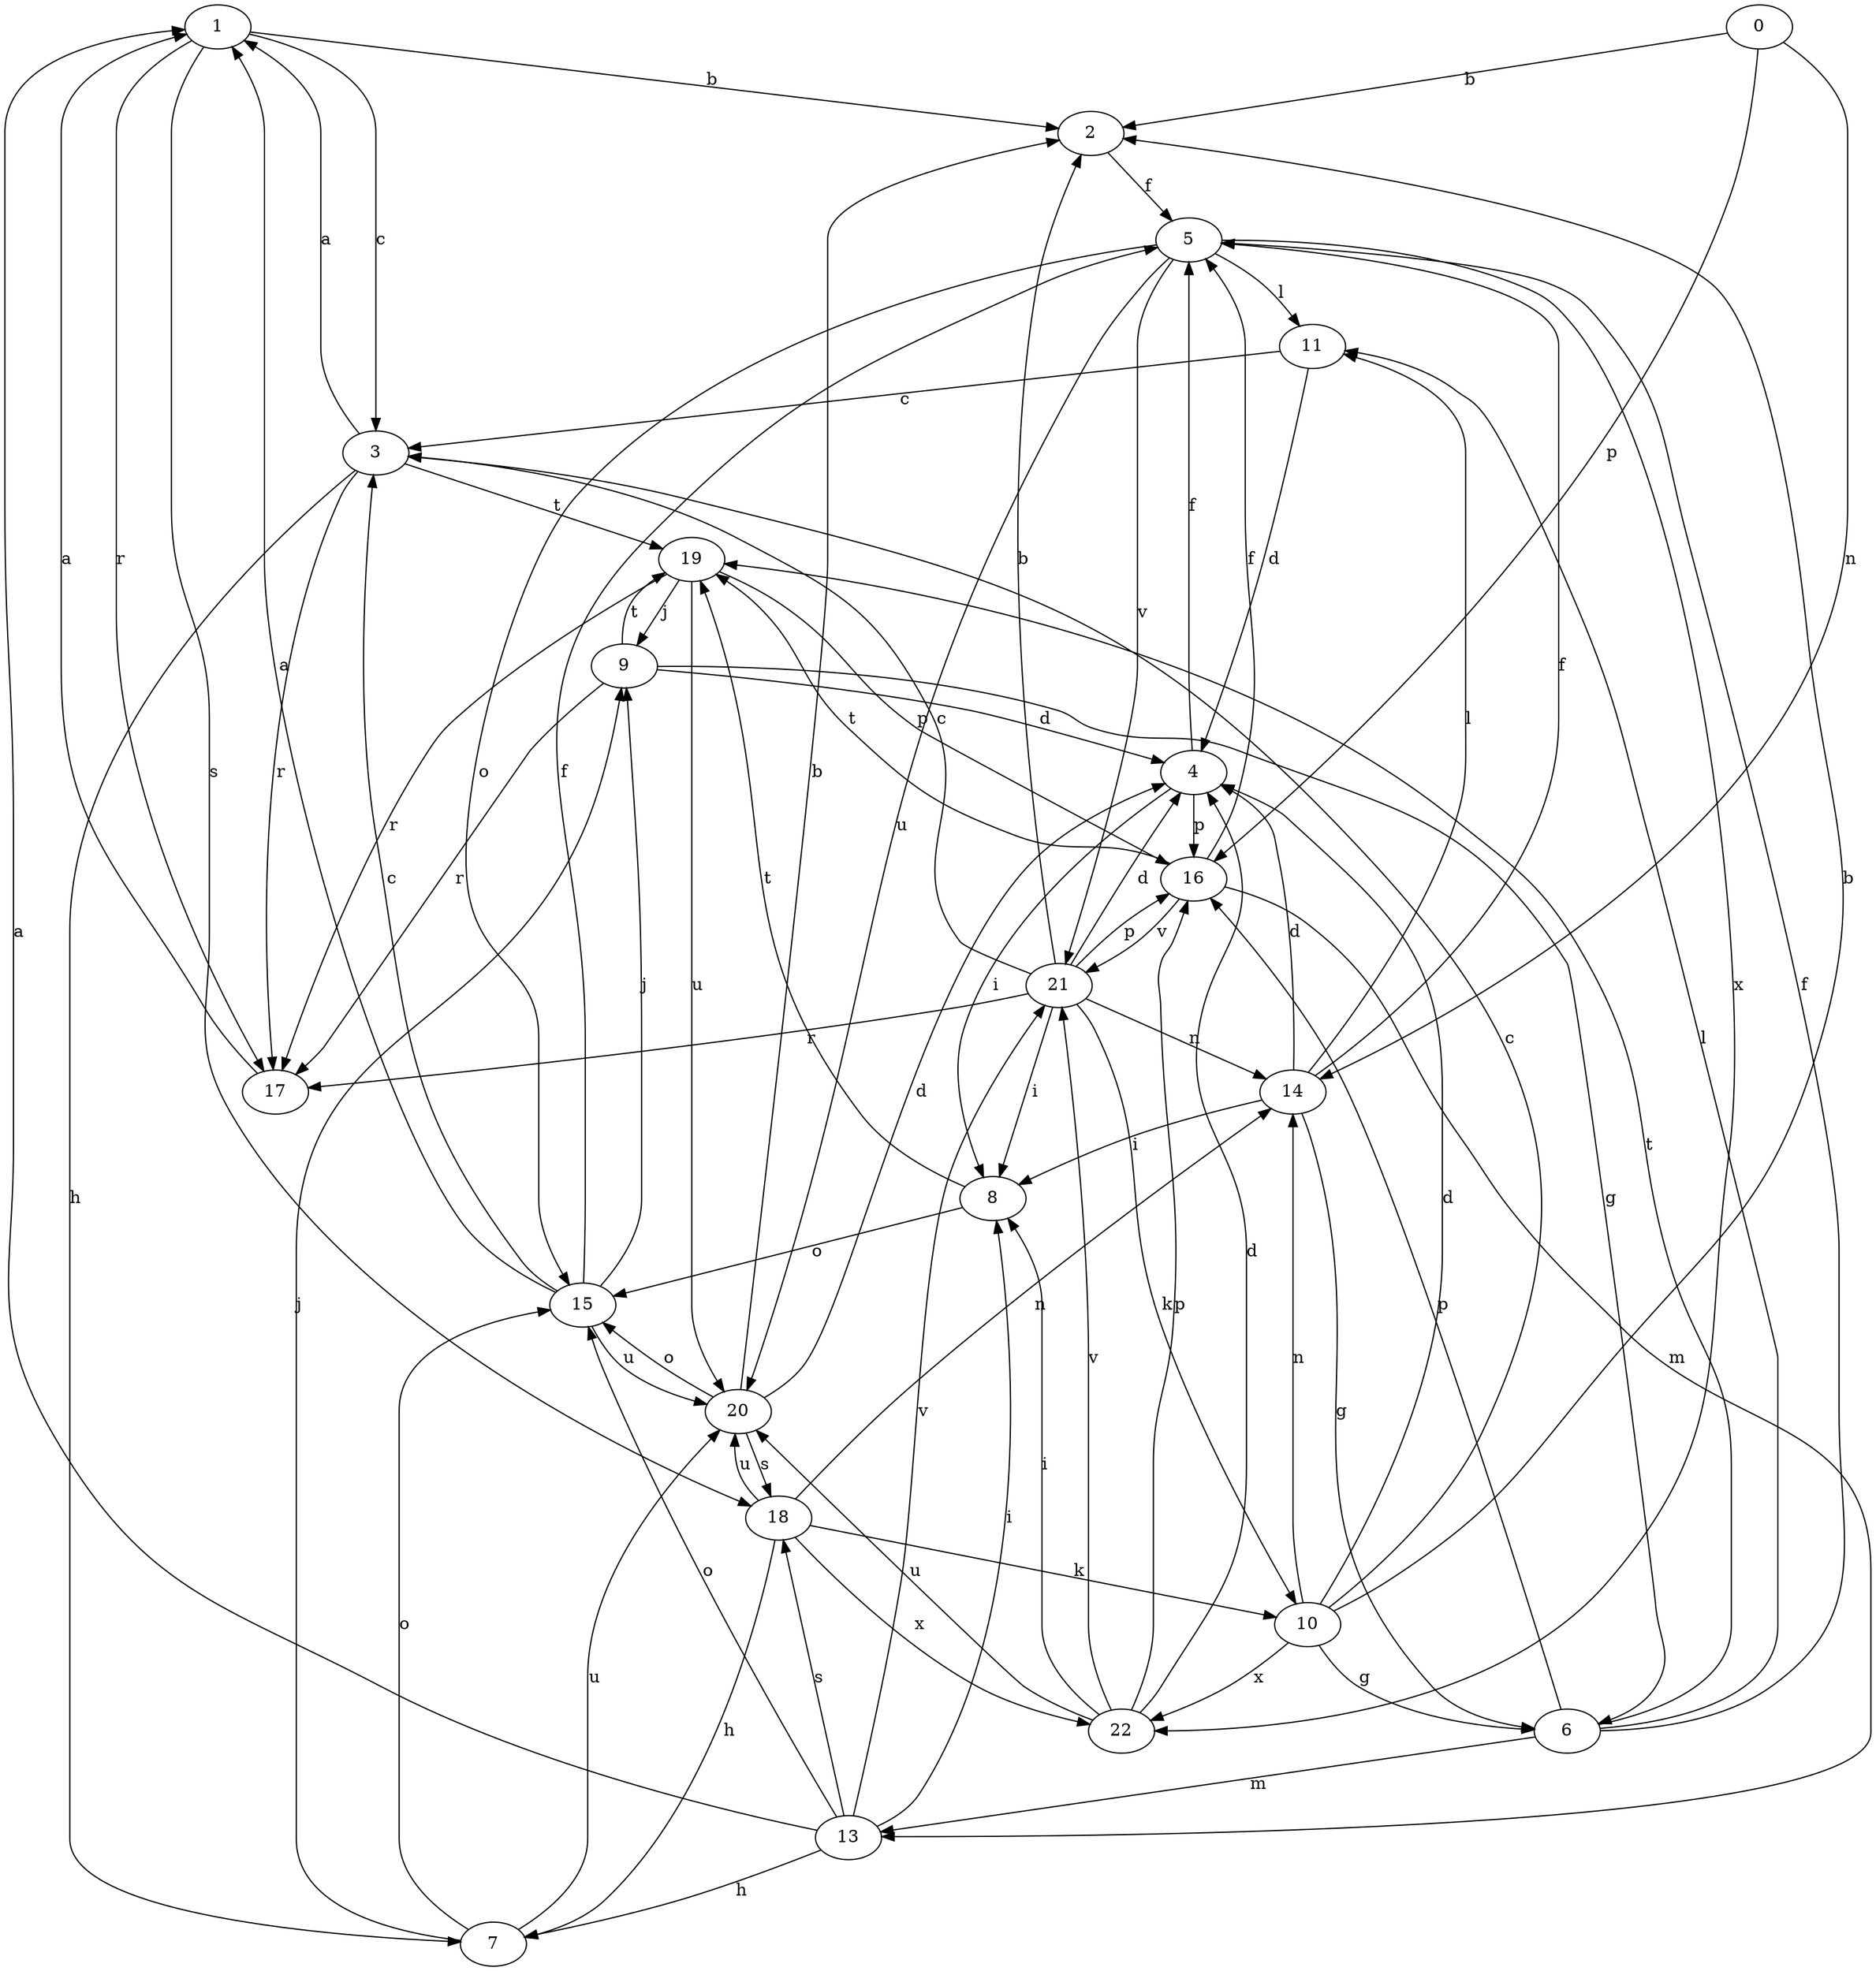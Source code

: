 strict digraph  {
1;
2;
3;
4;
5;
6;
7;
8;
9;
10;
11;
13;
14;
15;
16;
17;
18;
19;
20;
0;
21;
22;
1 -> 2  [label=b];
1 -> 3  [label=c];
1 -> 17  [label=r];
1 -> 18  [label=s];
2 -> 5  [label=f];
3 -> 1  [label=a];
3 -> 7  [label=h];
3 -> 17  [label=r];
3 -> 19  [label=t];
4 -> 5  [label=f];
4 -> 8  [label=i];
4 -> 16  [label=p];
5 -> 11  [label=l];
5 -> 15  [label=o];
5 -> 20  [label=u];
5 -> 21  [label=v];
5 -> 22  [label=x];
6 -> 5  [label=f];
6 -> 11  [label=l];
6 -> 13  [label=m];
6 -> 16  [label=p];
6 -> 19  [label=t];
7 -> 9  [label=j];
7 -> 15  [label=o];
7 -> 20  [label=u];
8 -> 15  [label=o];
8 -> 19  [label=t];
9 -> 4  [label=d];
9 -> 6  [label=g];
9 -> 17  [label=r];
9 -> 19  [label=t];
10 -> 2  [label=b];
10 -> 3  [label=c];
10 -> 4  [label=d];
10 -> 6  [label=g];
10 -> 14  [label=n];
10 -> 22  [label=x];
11 -> 3  [label=c];
11 -> 4  [label=d];
13 -> 1  [label=a];
13 -> 7  [label=h];
13 -> 8  [label=i];
13 -> 15  [label=o];
13 -> 18  [label=s];
13 -> 21  [label=v];
14 -> 4  [label=d];
14 -> 5  [label=f];
14 -> 6  [label=g];
14 -> 8  [label=i];
14 -> 11  [label=l];
15 -> 1  [label=a];
15 -> 3  [label=c];
15 -> 5  [label=f];
15 -> 9  [label=j];
15 -> 20  [label=u];
16 -> 5  [label=f];
16 -> 13  [label=m];
16 -> 19  [label=t];
16 -> 21  [label=v];
17 -> 1  [label=a];
18 -> 7  [label=h];
18 -> 10  [label=k];
18 -> 14  [label=n];
18 -> 20  [label=u];
18 -> 22  [label=x];
19 -> 9  [label=j];
19 -> 16  [label=p];
19 -> 17  [label=r];
19 -> 20  [label=u];
20 -> 2  [label=b];
20 -> 4  [label=d];
20 -> 15  [label=o];
20 -> 18  [label=s];
0 -> 2  [label=b];
0 -> 14  [label=n];
0 -> 16  [label=p];
21 -> 2  [label=b];
21 -> 3  [label=c];
21 -> 4  [label=d];
21 -> 8  [label=i];
21 -> 10  [label=k];
21 -> 14  [label=n];
21 -> 16  [label=p];
21 -> 17  [label=r];
22 -> 4  [label=d];
22 -> 8  [label=i];
22 -> 16  [label=p];
22 -> 20  [label=u];
22 -> 21  [label=v];
}
